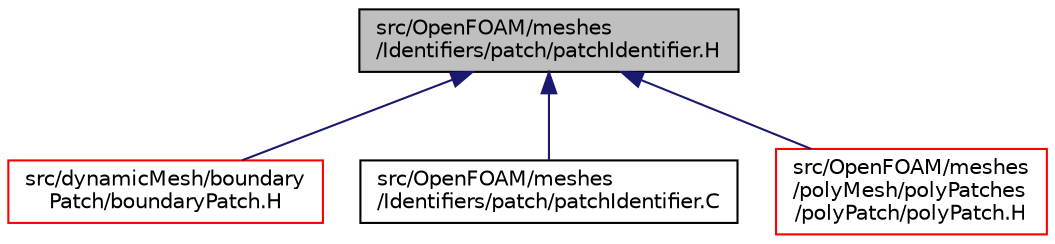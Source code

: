 digraph "src/OpenFOAM/meshes/Identifiers/patch/patchIdentifier.H"
{
  bgcolor="transparent";
  edge [fontname="Helvetica",fontsize="10",labelfontname="Helvetica",labelfontsize="10"];
  node [fontname="Helvetica",fontsize="10",shape=record];
  Node1 [label="src/OpenFOAM/meshes\l/Identifiers/patch/patchIdentifier.H",height=0.2,width=0.4,color="black", fillcolor="grey75", style="filled", fontcolor="black"];
  Node1 -> Node2 [dir="back",color="midnightblue",fontsize="10",style="solid",fontname="Helvetica"];
  Node2 [label="src/dynamicMesh/boundary\lPatch/boundaryPatch.H",height=0.2,width=0.4,color="red",URL="$a04884.html"];
  Node1 -> Node3 [dir="back",color="midnightblue",fontsize="10",style="solid",fontname="Helvetica"];
  Node3 [label="src/OpenFOAM/meshes\l/Identifiers/patch/patchIdentifier.C",height=0.2,width=0.4,color="black",URL="$a08784.html"];
  Node1 -> Node4 [dir="back",color="midnightblue",fontsize="10",style="solid",fontname="Helvetica"];
  Node4 [label="src/OpenFOAM/meshes\l/polyMesh/polyPatches\l/polyPatch/polyPatch.H",height=0.2,width=0.4,color="red",URL="$a08992.html"];
}

